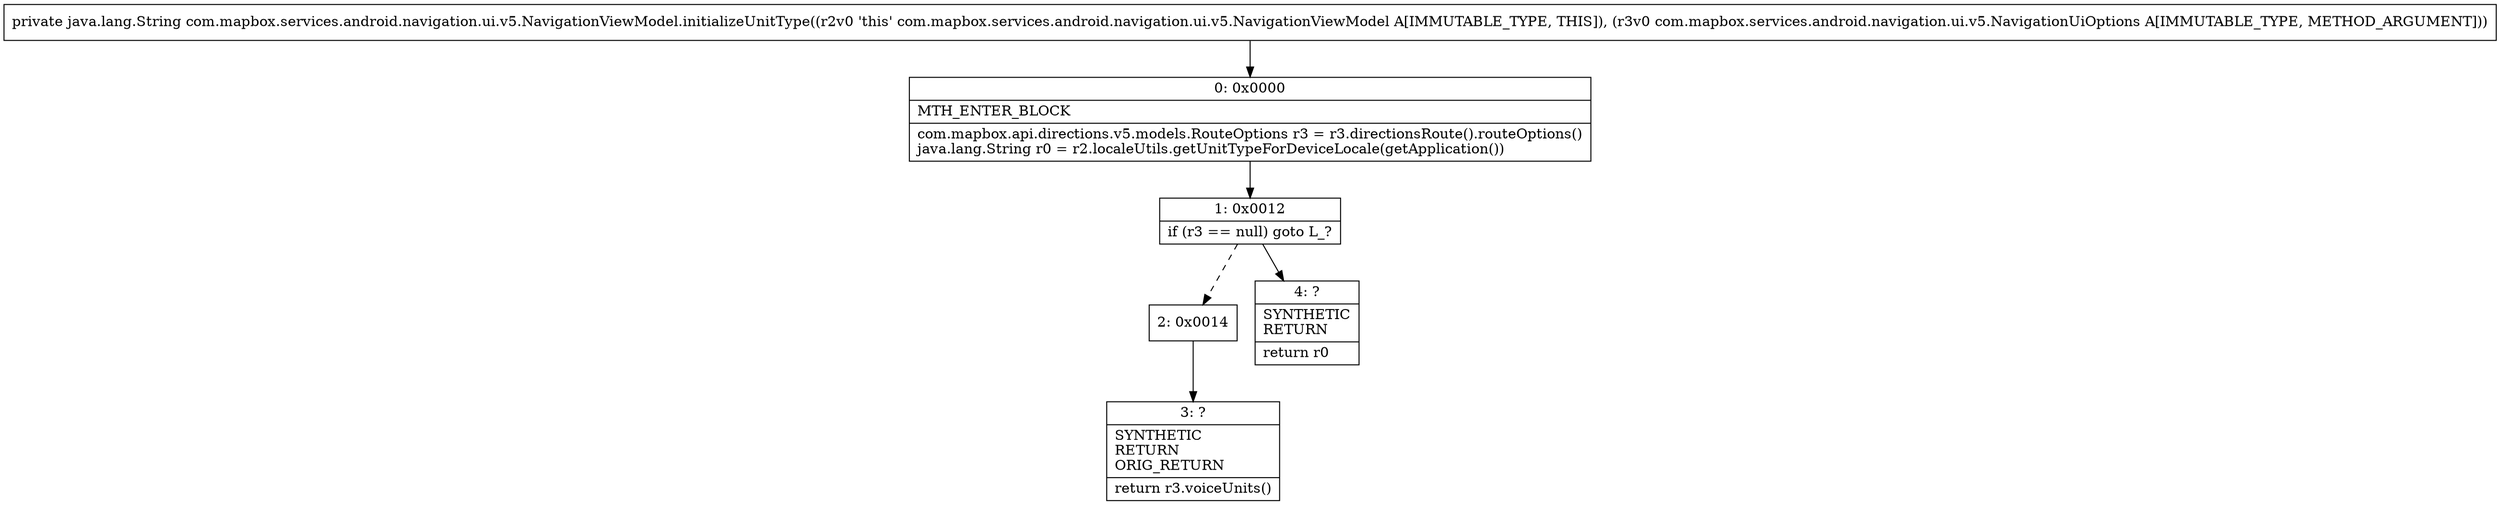 digraph "CFG forcom.mapbox.services.android.navigation.ui.v5.NavigationViewModel.initializeUnitType(Lcom\/mapbox\/services\/android\/navigation\/ui\/v5\/NavigationUiOptions;)Ljava\/lang\/String;" {
Node_0 [shape=record,label="{0\:\ 0x0000|MTH_ENTER_BLOCK\l|com.mapbox.api.directions.v5.models.RouteOptions r3 = r3.directionsRoute().routeOptions()\ljava.lang.String r0 = r2.localeUtils.getUnitTypeForDeviceLocale(getApplication())\l}"];
Node_1 [shape=record,label="{1\:\ 0x0012|if (r3 == null) goto L_?\l}"];
Node_2 [shape=record,label="{2\:\ 0x0014}"];
Node_3 [shape=record,label="{3\:\ ?|SYNTHETIC\lRETURN\lORIG_RETURN\l|return r3.voiceUnits()\l}"];
Node_4 [shape=record,label="{4\:\ ?|SYNTHETIC\lRETURN\l|return r0\l}"];
MethodNode[shape=record,label="{private java.lang.String com.mapbox.services.android.navigation.ui.v5.NavigationViewModel.initializeUnitType((r2v0 'this' com.mapbox.services.android.navigation.ui.v5.NavigationViewModel A[IMMUTABLE_TYPE, THIS]), (r3v0 com.mapbox.services.android.navigation.ui.v5.NavigationUiOptions A[IMMUTABLE_TYPE, METHOD_ARGUMENT])) }"];
MethodNode -> Node_0;
Node_0 -> Node_1;
Node_1 -> Node_2[style=dashed];
Node_1 -> Node_4;
Node_2 -> Node_3;
}

